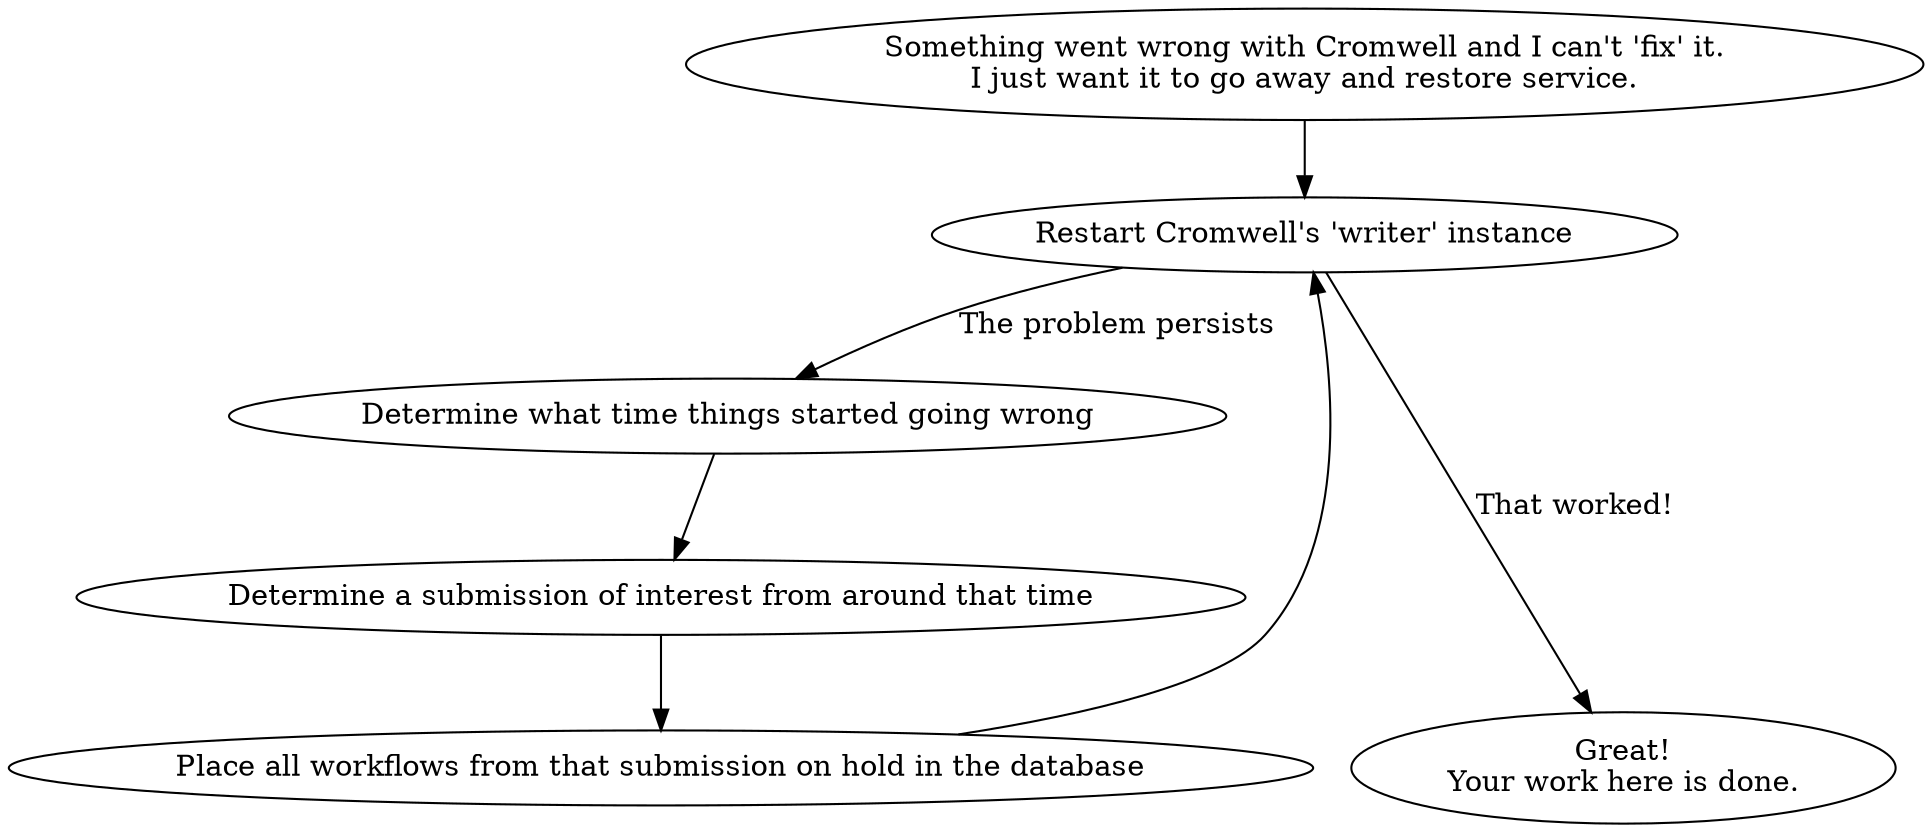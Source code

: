 digraph {

  # Nodes

  something_wrong [shape=oval label="Something went wrong with Cromwell and I can't 'fix' it.\nI just want it to go away and restore service."];

  # Always start with a restart:
  restart_cromwell_instance [shape=oval label="Restart Cromwell's 'writer' instance"];

  determine_time [shape=oval label="Determine what time things started going wrong"];
  determine_submissions_of_interest [shape=oval label="Determine a submission of interest from around that time"];

  place_submissions_on_hold [shape=oval label="Place all workflows from that submission on hold in the database"];


  go_to_sleep [shape=oval label="Great!\nYour work here is done."];

  { rank=max go_to_sleep }


  # Edges

  something_wrong -> restart_cromwell_instance

  restart_cromwell_instance -> go_to_sleep [label="That worked!"]

  restart_cromwell_instance -> determine_time [label="The problem persists"]
  determine_time -> determine_submissions_of_interest
  determine_submissions_of_interest -> place_submissions_on_hold

  place_submissions_on_hold -> restart_cromwell_instance


}
